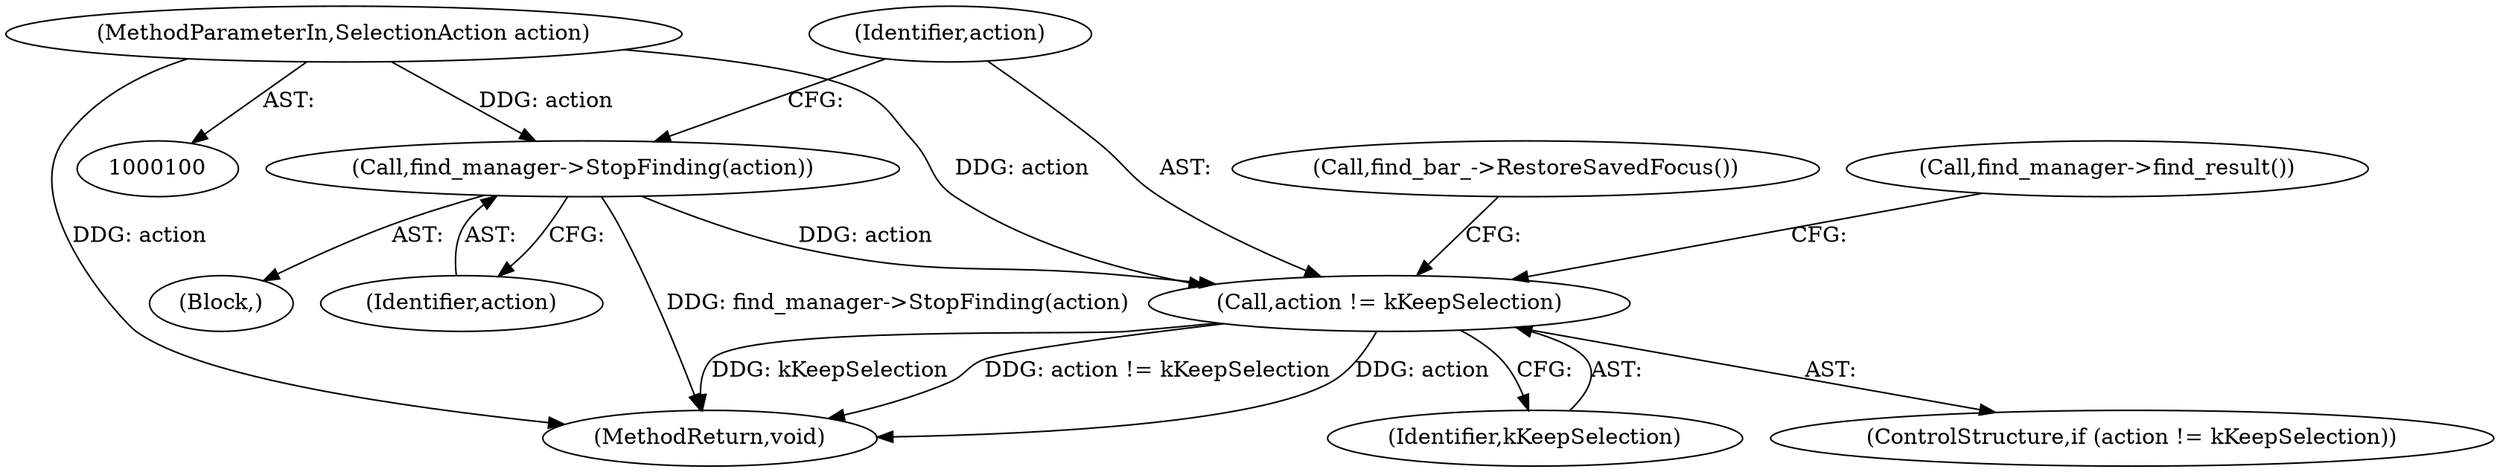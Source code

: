 digraph "1_Chrome_c90c6ca59378d7e86d1a2f28fe96bada35df1508_2@del" {
"1000112" [label="(Call,find_manager->StopFinding(action))"];
"1000101" [label="(MethodParameterIn,SelectionAction action)"];
"1000115" [label="(Call,action != kKeepSelection)"];
"1000115" [label="(Call,action != kKeepSelection)"];
"1000120" [label="(Call,find_bar_->RestoreSavedFocus())"];
"1000117" [label="(Identifier,kKeepSelection)"];
"1000107" [label="(Block,)"];
"1000114" [label="(ControlStructure,if (action != kKeepSelection))"];
"1000119" [label="(Call,find_manager->find_result())"];
"1000113" [label="(Identifier,action)"];
"1000121" [label="(MethodReturn,void)"];
"1000112" [label="(Call,find_manager->StopFinding(action))"];
"1000116" [label="(Identifier,action)"];
"1000101" [label="(MethodParameterIn,SelectionAction action)"];
"1000112" -> "1000107"  [label="AST: "];
"1000112" -> "1000113"  [label="CFG: "];
"1000113" -> "1000112"  [label="AST: "];
"1000116" -> "1000112"  [label="CFG: "];
"1000112" -> "1000121"  [label="DDG: find_manager->StopFinding(action)"];
"1000101" -> "1000112"  [label="DDG: action"];
"1000112" -> "1000115"  [label="DDG: action"];
"1000101" -> "1000100"  [label="AST: "];
"1000101" -> "1000121"  [label="DDG: action"];
"1000101" -> "1000115"  [label="DDG: action"];
"1000115" -> "1000114"  [label="AST: "];
"1000115" -> "1000117"  [label="CFG: "];
"1000116" -> "1000115"  [label="AST: "];
"1000117" -> "1000115"  [label="AST: "];
"1000119" -> "1000115"  [label="CFG: "];
"1000120" -> "1000115"  [label="CFG: "];
"1000115" -> "1000121"  [label="DDG: kKeepSelection"];
"1000115" -> "1000121"  [label="DDG: action != kKeepSelection"];
"1000115" -> "1000121"  [label="DDG: action"];
}
